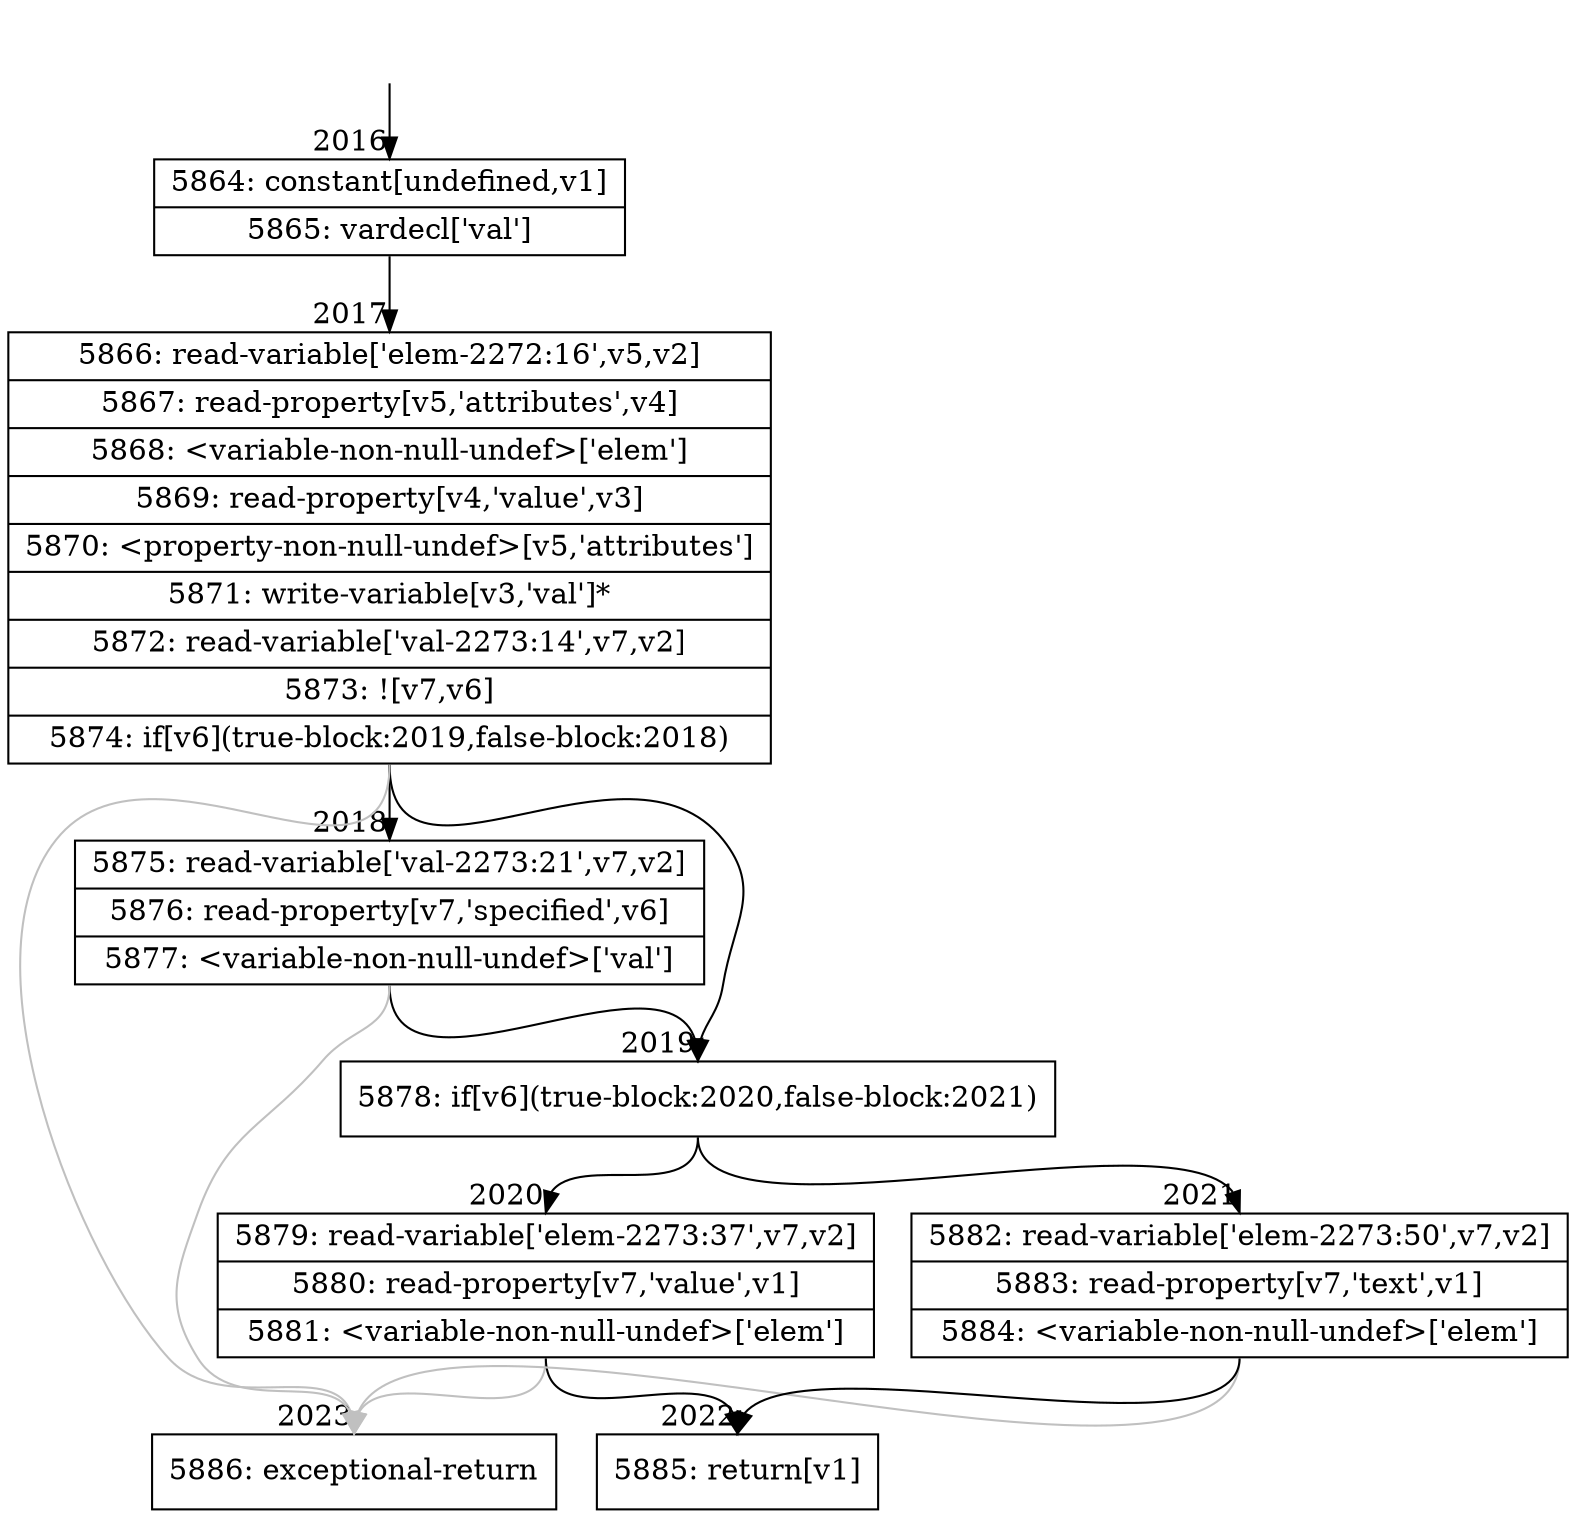 digraph {
rankdir="TD"
BB_entry140[shape=none,label=""];
BB_entry140 -> BB2016 [tailport=s, headport=n, headlabel="    2016"]
BB2016 [shape=record label="{5864: constant[undefined,v1]|5865: vardecl['val']}" ] 
BB2016 -> BB2017 [tailport=s, headport=n, headlabel="      2017"]
BB2017 [shape=record label="{5866: read-variable['elem-2272:16',v5,v2]|5867: read-property[v5,'attributes',v4]|5868: \<variable-non-null-undef\>['elem']|5869: read-property[v4,'value',v3]|5870: \<property-non-null-undef\>[v5,'attributes']|5871: write-variable[v3,'val']*|5872: read-variable['val-2273:14',v7,v2]|5873: ![v7,v6]|5874: if[v6](true-block:2019,false-block:2018)}" ] 
BB2017 -> BB2019 [tailport=s, headport=n, headlabel="      2019"]
BB2017 -> BB2018 [tailport=s, headport=n, headlabel="      2018"]
BB2017 -> BB2023 [tailport=s, headport=n, color=gray, headlabel="      2023"]
BB2018 [shape=record label="{5875: read-variable['val-2273:21',v7,v2]|5876: read-property[v7,'specified',v6]|5877: \<variable-non-null-undef\>['val']}" ] 
BB2018 -> BB2019 [tailport=s, headport=n]
BB2018 -> BB2023 [tailport=s, headport=n, color=gray]
BB2019 [shape=record label="{5878: if[v6](true-block:2020,false-block:2021)}" ] 
BB2019 -> BB2020 [tailport=s, headport=n, headlabel="      2020"]
BB2019 -> BB2021 [tailport=s, headport=n, headlabel="      2021"]
BB2020 [shape=record label="{5879: read-variable['elem-2273:37',v7,v2]|5880: read-property[v7,'value',v1]|5881: \<variable-non-null-undef\>['elem']}" ] 
BB2020 -> BB2022 [tailport=s, headport=n, headlabel="      2022"]
BB2020 -> BB2023 [tailport=s, headport=n, color=gray]
BB2021 [shape=record label="{5882: read-variable['elem-2273:50',v7,v2]|5883: read-property[v7,'text',v1]|5884: \<variable-non-null-undef\>['elem']}" ] 
BB2021 -> BB2022 [tailport=s, headport=n]
BB2021 -> BB2023 [tailport=s, headport=n, color=gray]
BB2022 [shape=record label="{5885: return[v1]}" ] 
BB2023 [shape=record label="{5886: exceptional-return}" ] 
}
